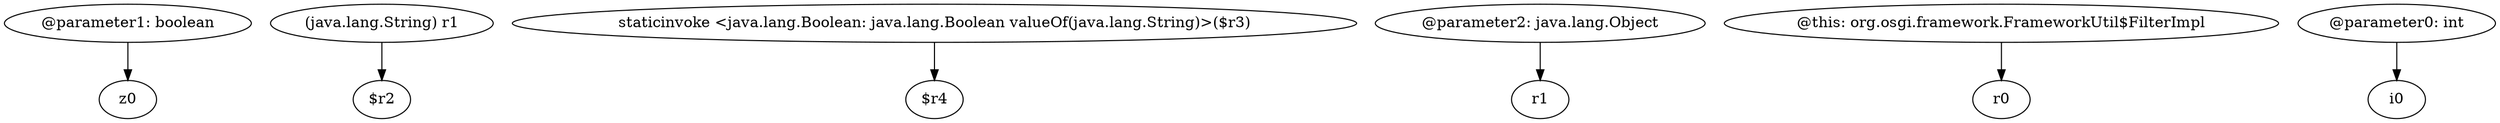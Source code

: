 digraph g {
0[label="@parameter1: boolean"]
1[label="z0"]
0->1[label=""]
2[label="(java.lang.String) r1"]
3[label="$r2"]
2->3[label=""]
4[label="staticinvoke <java.lang.Boolean: java.lang.Boolean valueOf(java.lang.String)>($r3)"]
5[label="$r4"]
4->5[label=""]
6[label="@parameter2: java.lang.Object"]
7[label="r1"]
6->7[label=""]
8[label="@this: org.osgi.framework.FrameworkUtil$FilterImpl"]
9[label="r0"]
8->9[label=""]
10[label="@parameter0: int"]
11[label="i0"]
10->11[label=""]
}